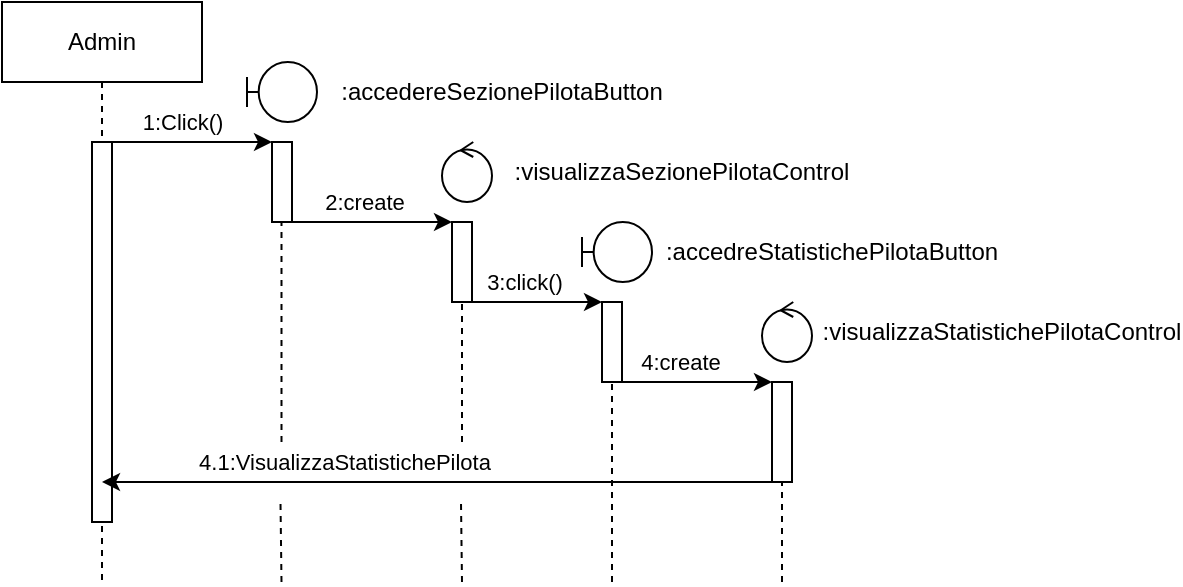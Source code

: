 <mxfile version="22.0.3" type="device">
  <diagram name="Page-1" id="2YBvvXClWsGukQMizWep">
    <mxGraphModel dx="1036" dy="606" grid="1" gridSize="10" guides="1" tooltips="1" connect="1" arrows="1" fold="1" page="1" pageScale="1" pageWidth="850" pageHeight="1100" math="0" shadow="0">
      <root>
        <mxCell id="0" />
        <mxCell id="1" parent="0" />
        <mxCell id="aM9ryv3xv72pqoxQDRHE-1" value="Admin" style="shape=umlLifeline;perimeter=lifelinePerimeter;whiteSpace=wrap;html=1;container=0;dropTarget=0;collapsible=0;recursiveResize=0;outlineConnect=0;portConstraint=eastwest;newEdgeStyle={&quot;edgeStyle&quot;:&quot;elbowEdgeStyle&quot;,&quot;elbow&quot;:&quot;vertical&quot;,&quot;curved&quot;:0,&quot;rounded&quot;:0};" parent="1" vertex="1">
          <mxGeometry x="30" y="30" width="100" height="290" as="geometry" />
        </mxCell>
        <mxCell id="aM9ryv3xv72pqoxQDRHE-2" value="" style="html=1;points=[];perimeter=orthogonalPerimeter;outlineConnect=0;targetShapes=umlLifeline;portConstraint=eastwest;newEdgeStyle={&quot;edgeStyle&quot;:&quot;elbowEdgeStyle&quot;,&quot;elbow&quot;:&quot;vertical&quot;,&quot;curved&quot;:0,&quot;rounded&quot;:0};" parent="aM9ryv3xv72pqoxQDRHE-1" vertex="1">
          <mxGeometry x="45" y="70" width="10" height="190" as="geometry" />
        </mxCell>
        <mxCell id="JBWoJpdDoiDVbsw0DVo4-25" value="" style="edgeStyle=elbowEdgeStyle;rounded=0;orthogonalLoop=1;jettySize=auto;html=1;elbow=horizontal;curved=0;" parent="1" source="JBWoJpdDoiDVbsw0DVo4-21" target="JBWoJpdDoiDVbsw0DVo4-24" edge="1">
          <mxGeometry relative="1" as="geometry">
            <Array as="points">
              <mxPoint x="210" y="140" />
            </Array>
          </mxGeometry>
        </mxCell>
        <mxCell id="JBWoJpdDoiDVbsw0DVo4-47" value="2:create" style="edgeLabel;html=1;align=center;verticalAlign=middle;resizable=0;points=[];" parent="JBWoJpdDoiDVbsw0DVo4-25" vertex="1" connectable="0">
          <mxGeometry x="0.235" y="-2" relative="1" as="geometry">
            <mxPoint x="-14" y="-12" as="offset" />
          </mxGeometry>
        </mxCell>
        <mxCell id="JBWoJpdDoiDVbsw0DVo4-21" value="" style="html=1;points=[];perimeter=orthogonalPerimeter;outlineConnect=0;targetShapes=umlLifeline;portConstraint=eastwest;newEdgeStyle={&quot;edgeStyle&quot;:&quot;elbowEdgeStyle&quot;,&quot;elbow&quot;:&quot;vertical&quot;,&quot;curved&quot;:0,&quot;rounded&quot;:0};" parent="1" vertex="1">
          <mxGeometry x="165" y="100" width="10" height="40" as="geometry" />
        </mxCell>
        <mxCell id="JBWoJpdDoiDVbsw0DVo4-22" value="" style="edgeStyle=elbowEdgeStyle;rounded=0;orthogonalLoop=1;jettySize=auto;html=1;elbow=vertical;curved=0;" parent="1" source="aM9ryv3xv72pqoxQDRHE-2" target="JBWoJpdDoiDVbsw0DVo4-21" edge="1">
          <mxGeometry relative="1" as="geometry">
            <Array as="points">
              <mxPoint x="120" y="100" />
            </Array>
          </mxGeometry>
        </mxCell>
        <mxCell id="JBWoJpdDoiDVbsw0DVo4-23" value="1:Click()" style="edgeLabel;html=1;align=center;verticalAlign=middle;resizable=0;points=[];" parent="JBWoJpdDoiDVbsw0DVo4-22" vertex="1" connectable="0">
          <mxGeometry x="0.245" y="-5" relative="1" as="geometry">
            <mxPoint x="-15" y="-15" as="offset" />
          </mxGeometry>
        </mxCell>
        <mxCell id="JBWoJpdDoiDVbsw0DVo4-27" value="" style="edgeStyle=elbowEdgeStyle;rounded=0;orthogonalLoop=1;jettySize=auto;html=1;elbow=vertical;curved=0;" parent="1" source="JBWoJpdDoiDVbsw0DVo4-24" target="JBWoJpdDoiDVbsw0DVo4-26" edge="1">
          <mxGeometry relative="1" as="geometry">
            <Array as="points">
              <mxPoint x="300" y="180" />
            </Array>
          </mxGeometry>
        </mxCell>
        <mxCell id="JBWoJpdDoiDVbsw0DVo4-48" value="3:click()" style="edgeLabel;html=1;align=center;verticalAlign=middle;resizable=0;points=[];" parent="JBWoJpdDoiDVbsw0DVo4-27" vertex="1" connectable="0">
          <mxGeometry x="-0.372" relative="1" as="geometry">
            <mxPoint x="5" y="-10" as="offset" />
          </mxGeometry>
        </mxCell>
        <mxCell id="JBWoJpdDoiDVbsw0DVo4-24" value="" style="html=1;points=[];perimeter=orthogonalPerimeter;outlineConnect=0;targetShapes=umlLifeline;portConstraint=eastwest;newEdgeStyle={&quot;edgeStyle&quot;:&quot;elbowEdgeStyle&quot;,&quot;elbow&quot;:&quot;vertical&quot;,&quot;curved&quot;:0,&quot;rounded&quot;:0};" parent="1" vertex="1">
          <mxGeometry x="255" y="140" width="10" height="40" as="geometry" />
        </mxCell>
        <mxCell id="JBWoJpdDoiDVbsw0DVo4-29" value="" style="edgeStyle=elbowEdgeStyle;rounded=0;orthogonalLoop=1;jettySize=auto;html=1;elbow=horizontal;curved=0;" parent="1" source="JBWoJpdDoiDVbsw0DVo4-26" target="JBWoJpdDoiDVbsw0DVo4-28" edge="1">
          <mxGeometry relative="1" as="geometry">
            <Array as="points">
              <mxPoint x="380" y="220" />
            </Array>
          </mxGeometry>
        </mxCell>
        <mxCell id="JBWoJpdDoiDVbsw0DVo4-49" value="4:create" style="edgeLabel;html=1;align=center;verticalAlign=middle;resizable=0;points=[];" parent="JBWoJpdDoiDVbsw0DVo4-29" vertex="1" connectable="0">
          <mxGeometry x="-0.243" y="2" relative="1" as="geometry">
            <mxPoint y="-8" as="offset" />
          </mxGeometry>
        </mxCell>
        <mxCell id="JBWoJpdDoiDVbsw0DVo4-26" value="" style="html=1;points=[];perimeter=orthogonalPerimeter;outlineConnect=0;targetShapes=umlLifeline;portConstraint=eastwest;newEdgeStyle={&quot;edgeStyle&quot;:&quot;elbowEdgeStyle&quot;,&quot;elbow&quot;:&quot;vertical&quot;,&quot;curved&quot;:0,&quot;rounded&quot;:0};" parent="1" vertex="1">
          <mxGeometry x="330" y="180" width="10" height="40" as="geometry" />
        </mxCell>
        <mxCell id="JBWoJpdDoiDVbsw0DVo4-28" value="" style="html=1;points=[];perimeter=orthogonalPerimeter;outlineConnect=0;targetShapes=umlLifeline;portConstraint=eastwest;newEdgeStyle={&quot;edgeStyle&quot;:&quot;elbowEdgeStyle&quot;,&quot;elbow&quot;:&quot;vertical&quot;,&quot;curved&quot;:0,&quot;rounded&quot;:0};" parent="1" vertex="1">
          <mxGeometry x="415" y="220" width="10" height="50" as="geometry" />
        </mxCell>
        <mxCell id="JBWoJpdDoiDVbsw0DVo4-32" value="" style="endArrow=none;dashed=1;html=1;rounded=0;" parent="1" target="JBWoJpdDoiDVbsw0DVo4-26" edge="1">
          <mxGeometry width="50" height="50" relative="1" as="geometry">
            <mxPoint x="335" y="320" as="sourcePoint" />
            <mxPoint x="450" y="300" as="targetPoint" />
          </mxGeometry>
        </mxCell>
        <mxCell id="JBWoJpdDoiDVbsw0DVo4-33" value="" style="endArrow=classic;html=1;rounded=0;" parent="1" source="JBWoJpdDoiDVbsw0DVo4-28" target="aM9ryv3xv72pqoxQDRHE-1" edge="1">
          <mxGeometry width="50" height="50" relative="1" as="geometry">
            <mxPoint x="400" y="310" as="sourcePoint" />
            <mxPoint x="140" y="330" as="targetPoint" />
            <Array as="points">
              <mxPoint x="250" y="270" />
            </Array>
          </mxGeometry>
        </mxCell>
        <mxCell id="JBWoJpdDoiDVbsw0DVo4-50" value="4.1:VisualizzaStatistichePilota" style="edgeLabel;html=1;align=center;verticalAlign=middle;resizable=0;points=[];" parent="JBWoJpdDoiDVbsw0DVo4-33" vertex="1" connectable="0">
          <mxGeometry x="-0.543" y="1" relative="1" as="geometry">
            <mxPoint x="-138" y="-11" as="offset" />
          </mxGeometry>
        </mxCell>
        <mxCell id="JBWoJpdDoiDVbsw0DVo4-43" value="" style="ellipse;shape=umlControl;whiteSpace=wrap;html=1;" parent="1" vertex="1">
          <mxGeometry x="250" y="100" width="25" height="30" as="geometry" />
        </mxCell>
        <mxCell id="JBWoJpdDoiDVbsw0DVo4-44" value=":visualizzaSezionePilotaControl" style="text;html=1;strokeColor=none;fillColor=none;align=center;verticalAlign=middle;whiteSpace=wrap;rounded=0;" parent="1" vertex="1">
          <mxGeometry x="340" y="100" width="60" height="30" as="geometry" />
        </mxCell>
        <mxCell id="JBWoJpdDoiDVbsw0DVo4-54" value="" style="shape=umlBoundary;whiteSpace=wrap;html=1;" parent="1" vertex="1">
          <mxGeometry x="152.5" y="60" width="35" height="30" as="geometry" />
        </mxCell>
        <mxCell id="JBWoJpdDoiDVbsw0DVo4-55" value="" style="shape=umlBoundary;whiteSpace=wrap;html=1;" parent="1" vertex="1">
          <mxGeometry x="320" y="140" width="35" height="30" as="geometry" />
        </mxCell>
        <mxCell id="JBWoJpdDoiDVbsw0DVo4-57" value=":accedreStatistichePilotaButton" style="text;html=1;strokeColor=none;fillColor=none;align=center;verticalAlign=middle;whiteSpace=wrap;rounded=0;" parent="1" vertex="1">
          <mxGeometry x="415" y="140" width="60" height="30" as="geometry" />
        </mxCell>
        <mxCell id="JBWoJpdDoiDVbsw0DVo4-59" value=":accedereSezionePilotaButton" style="text;html=1;strokeColor=none;fillColor=none;align=center;verticalAlign=middle;whiteSpace=wrap;rounded=0;" parent="1" vertex="1">
          <mxGeometry x="250" y="60" width="60" height="30" as="geometry" />
        </mxCell>
        <mxCell id="sW5JK7x3Y2BCzrLKk8R1-3" value="" style="ellipse;shape=umlControl;whiteSpace=wrap;html=1;" vertex="1" parent="1">
          <mxGeometry x="410" y="180" width="25" height="30" as="geometry" />
        </mxCell>
        <mxCell id="sW5JK7x3Y2BCzrLKk8R1-4" value=":visualizzaStatistichePilotaControl" style="text;html=1;strokeColor=none;fillColor=none;align=center;verticalAlign=middle;whiteSpace=wrap;rounded=0;" vertex="1" parent="1">
          <mxGeometry x="500" y="180" width="60" height="30" as="geometry" />
        </mxCell>
        <mxCell id="sW5JK7x3Y2BCzrLKk8R1-9" value="" style="endArrow=none;dashed=1;html=1;rounded=0;" edge="1" parent="1" target="JBWoJpdDoiDVbsw0DVo4-28">
          <mxGeometry width="50" height="50" relative="1" as="geometry">
            <mxPoint x="420" y="320" as="sourcePoint" />
            <mxPoint x="419.5" y="280" as="targetPoint" />
          </mxGeometry>
        </mxCell>
        <mxCell id="sW5JK7x3Y2BCzrLKk8R1-10" value="" style="endArrow=none;dashed=1;html=1;rounded=0;" edge="1" parent="1" target="JBWoJpdDoiDVbsw0DVo4-24">
          <mxGeometry width="50" height="50" relative="1" as="geometry">
            <mxPoint x="260" y="250" as="sourcePoint" />
            <mxPoint x="259.5" y="190" as="targetPoint" />
          </mxGeometry>
        </mxCell>
        <mxCell id="sW5JK7x3Y2BCzrLKk8R1-11" value="" style="endArrow=none;dashed=1;html=1;rounded=0;" edge="1" parent="1">
          <mxGeometry width="50" height="50" relative="1" as="geometry">
            <mxPoint x="260" y="320" as="sourcePoint" />
            <mxPoint x="259.5" y="280" as="targetPoint" />
          </mxGeometry>
        </mxCell>
        <mxCell id="sW5JK7x3Y2BCzrLKk8R1-12" value="" style="endArrow=none;dashed=1;html=1;rounded=0;" edge="1" parent="1" target="JBWoJpdDoiDVbsw0DVo4-21">
          <mxGeometry width="50" height="50" relative="1" as="geometry">
            <mxPoint x="169.75" y="250" as="sourcePoint" />
            <mxPoint x="169.75" y="180" as="targetPoint" />
          </mxGeometry>
        </mxCell>
        <mxCell id="sW5JK7x3Y2BCzrLKk8R1-13" value="" style="endArrow=none;dashed=1;html=1;rounded=0;" edge="1" parent="1">
          <mxGeometry width="50" height="50" relative="1" as="geometry">
            <mxPoint x="169.75" y="320" as="sourcePoint" />
            <mxPoint x="169.25" y="280" as="targetPoint" />
          </mxGeometry>
        </mxCell>
      </root>
    </mxGraphModel>
  </diagram>
</mxfile>
